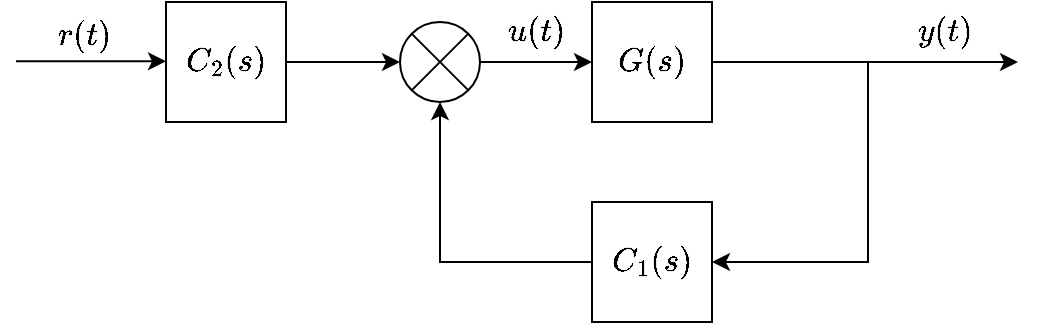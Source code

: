 <mxfile version="20.3.0" type="device"><diagram id="aAJ5u1ADTMToo9Va9DRS" name="Página-1"><mxGraphModel dx="599" dy="381" grid="0" gridSize="10" guides="1" tooltips="1" connect="1" arrows="1" fold="1" page="1" pageScale="1" pageWidth="827" pageHeight="1169" math="1" shadow="0"><root><mxCell id="0"/><mxCell id="1" parent="0"/><mxCell id="H2M_zPMPPhxIjOiw4xe5-17" value="" style="group" vertex="1" connectable="0" parent="1"><mxGeometry x="96" y="150" width="501" height="160" as="geometry"/></mxCell><mxCell id="H2M_zPMPPhxIjOiw4xe5-1" value="&lt;font style=&quot;font-size: 14px;&quot;&gt;\(G(s)\)&lt;/font&gt;" style="whiteSpace=wrap;html=1;aspect=fixed;" vertex="1" parent="H2M_zPMPPhxIjOiw4xe5-17"><mxGeometry x="288" width="60" height="60" as="geometry"/></mxCell><mxCell id="H2M_zPMPPhxIjOiw4xe5-3" value="&lt;font style=&quot;font-size: 14px;&quot;&gt;\(C_1(s)\)&lt;/font&gt;" style="whiteSpace=wrap;html=1;aspect=fixed;" vertex="1" parent="H2M_zPMPPhxIjOiw4xe5-17"><mxGeometry x="288" y="100" width="60" height="60" as="geometry"/></mxCell><mxCell id="H2M_zPMPPhxIjOiw4xe5-10" style="edgeStyle=orthogonalEdgeStyle;rounded=0;orthogonalLoop=1;jettySize=auto;html=1;exitX=1;exitY=0.5;exitDx=0;exitDy=0;entryX=1;entryY=0.5;entryDx=0;entryDy=0;fontSize=14;" edge="1" parent="H2M_zPMPPhxIjOiw4xe5-17" source="H2M_zPMPPhxIjOiw4xe5-1" target="H2M_zPMPPhxIjOiw4xe5-3"><mxGeometry relative="1" as="geometry"><Array as="points"><mxPoint x="426" y="30"/><mxPoint x="426" y="130"/></Array></mxGeometry></mxCell><mxCell id="H2M_zPMPPhxIjOiw4xe5-4" value="&lt;font style=&quot;font-size: 14px;&quot;&gt;\(C_2(s)\)&lt;/font&gt;" style="whiteSpace=wrap;html=1;aspect=fixed;" vertex="1" parent="H2M_zPMPPhxIjOiw4xe5-17"><mxGeometry x="75" width="60" height="60" as="geometry"/></mxCell><mxCell id="H2M_zPMPPhxIjOiw4xe5-8" style="edgeStyle=orthogonalEdgeStyle;rounded=0;orthogonalLoop=1;jettySize=auto;html=1;exitX=1;exitY=0.5;exitDx=0;exitDy=0;entryX=0;entryY=0.5;entryDx=0;entryDy=0;fontSize=14;" edge="1" parent="H2M_zPMPPhxIjOiw4xe5-17" source="H2M_zPMPPhxIjOiw4xe5-6" target="H2M_zPMPPhxIjOiw4xe5-1"><mxGeometry relative="1" as="geometry"/></mxCell><mxCell id="H2M_zPMPPhxIjOiw4xe5-6" value="" style="shape=sumEllipse;perimeter=ellipsePerimeter;whiteSpace=wrap;html=1;backgroundOutline=1;fontSize=14;" vertex="1" parent="H2M_zPMPPhxIjOiw4xe5-17"><mxGeometry x="192" y="10" width="40" height="40" as="geometry"/></mxCell><mxCell id="H2M_zPMPPhxIjOiw4xe5-9" style="edgeStyle=orthogonalEdgeStyle;rounded=0;orthogonalLoop=1;jettySize=auto;html=1;exitX=0;exitY=0.5;exitDx=0;exitDy=0;entryX=0.5;entryY=1;entryDx=0;entryDy=0;fontSize=14;" edge="1" parent="H2M_zPMPPhxIjOiw4xe5-17" source="H2M_zPMPPhxIjOiw4xe5-3" target="H2M_zPMPPhxIjOiw4xe5-6"><mxGeometry relative="1" as="geometry"/></mxCell><mxCell id="H2M_zPMPPhxIjOiw4xe5-7" style="edgeStyle=orthogonalEdgeStyle;rounded=0;orthogonalLoop=1;jettySize=auto;html=1;exitX=1;exitY=0.5;exitDx=0;exitDy=0;entryX=0;entryY=0.5;entryDx=0;entryDy=0;fontSize=14;" edge="1" parent="H2M_zPMPPhxIjOiw4xe5-17" source="H2M_zPMPPhxIjOiw4xe5-4" target="H2M_zPMPPhxIjOiw4xe5-6"><mxGeometry relative="1" as="geometry"/></mxCell><mxCell id="H2M_zPMPPhxIjOiw4xe5-11" value="" style="endArrow=classic;html=1;rounded=0;fontSize=14;" edge="1" parent="H2M_zPMPPhxIjOiw4xe5-17"><mxGeometry width="50" height="50" relative="1" as="geometry"><mxPoint x="426" y="30" as="sourcePoint"/><mxPoint x="501" y="30" as="targetPoint"/></mxGeometry></mxCell><mxCell id="H2M_zPMPPhxIjOiw4xe5-12" value="" style="endArrow=classic;html=1;rounded=0;fontSize=14;" edge="1" parent="H2M_zPMPPhxIjOiw4xe5-17"><mxGeometry width="50" height="50" relative="1" as="geometry"><mxPoint y="29.66" as="sourcePoint"/><mxPoint x="75" y="29.66" as="targetPoint"/></mxGeometry></mxCell><mxCell id="H2M_zPMPPhxIjOiw4xe5-14" value="\(u(t)\)" style="text;html=1;align=center;verticalAlign=middle;resizable=0;points=[];autosize=1;strokeColor=none;fillColor=none;fontSize=14;" vertex="1" parent="H2M_zPMPPhxIjOiw4xe5-17"><mxGeometry x="232" width="56" height="29" as="geometry"/></mxCell><mxCell id="H2M_zPMPPhxIjOiw4xe5-15" value="\(r(t)\)" style="text;html=1;align=center;verticalAlign=middle;resizable=0;points=[];autosize=1;strokeColor=none;fillColor=none;fontSize=14;" vertex="1" parent="H2M_zPMPPhxIjOiw4xe5-17"><mxGeometry x="7" y="2" width="53" height="29" as="geometry"/></mxCell><mxCell id="H2M_zPMPPhxIjOiw4xe5-16" value="\(y(t)\)" style="text;html=1;align=center;verticalAlign=middle;resizable=0;points=[];autosize=1;strokeColor=none;fillColor=none;fontSize=14;" vertex="1" parent="H2M_zPMPPhxIjOiw4xe5-17"><mxGeometry x="436" width="55" height="29" as="geometry"/></mxCell></root></mxGraphModel></diagram></mxfile>